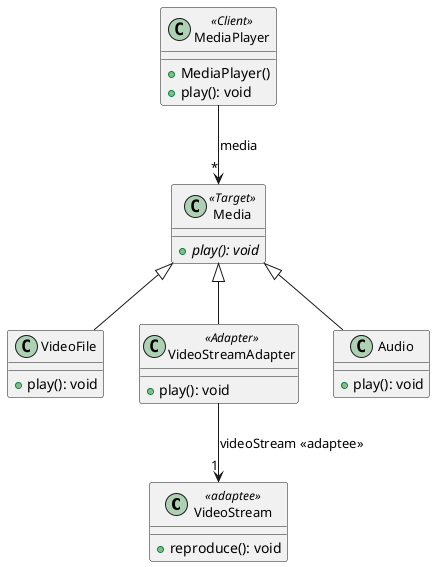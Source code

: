 @startuml
skinparam classFontSize 13

class VideoStream [[java:ar.edu.unlp.info.oo1.ej3_mediaPlayer.VideoStream]] {
	+reproduce(): void
}
class MediaPlayer <<Client>>[[java:ar.edu.unlp.info.oo1.ej3_mediaPlayer.MediaPlayer]] {
	+MediaPlayer()
	+play(): void
}
class Media {
}
MediaPlayer --> "*" Media : media
abstract class Media <<Target>> [[java:ar.edu.unlp.info.oo1.ej3_mediaPlayer.Media]] {
	+{abstract} play(): void
}
class VideoFile [[java:ar.edu.unlp.info.oo1.ej3_mediaPlayer.VideoFile]] {
	+play(): void
}

Media <|-- VideoFile
class VideoStreamAdapter <<Adapter>> [[java:ar.edu.unlp.info.oo1.ej3_mediaPlayer.VideoStreamAdapter]] {
	+play(): void
}
class VideoStream <<adaptee>>{
}
VideoStreamAdapter --> "1" VideoStream : videoStream <<adaptee>>
class Media {
}
Media <|-- VideoStreamAdapter
class Audio [[java:ar.edu.unlp.info.oo1.ej3_mediaPlayer.Audio]] {
	+play(): void
}
class Media {
}
Media <|-- Audio
@enduml